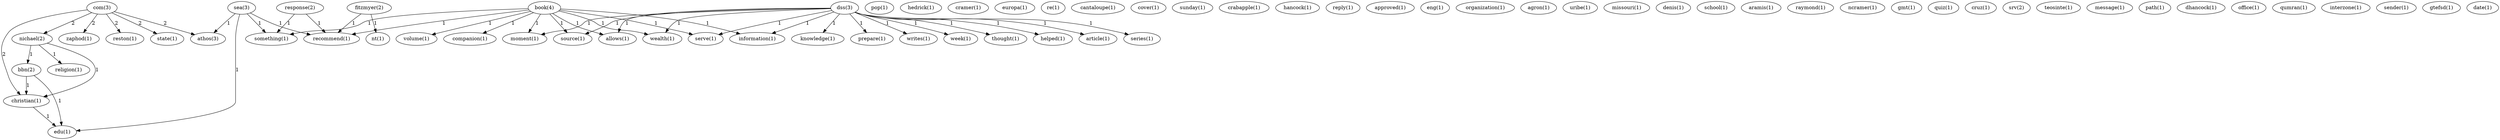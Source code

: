 digraph G {
  com [ label="com(3)" ];
  zaphod [ label="zaphod(1)" ];
  reston [ label="reston(1)" ];
  nichael [ label="nichael(2)" ];
  state [ label="state(1)" ];
  christian [ label="christian(1)" ];
  athos [ label="athos(3)" ];
  pop [ label="pop(1)" ];
  book [ label="book(4)" ];
  companion [ label="companion(1)" ];
  volume [ label="volume(1)" ];
  moment [ label="moment(1)" ];
  wealth [ label="wealth(1)" ];
  something [ label="something(1)" ];
  information [ label="information(1)" ];
  source [ label="source(1)" ];
  allows [ label="allows(1)" ];
  recommend [ label="recommend(1)" ];
  serve [ label="serve(1)" ];
  hedrick [ label="hedrick(1)" ];
  cramer [ label="cramer(1)" ];
  europa [ label="europa(1)" ];
  dss [ label="dss(3)" ];
  thought [ label="thought(1)" ];
  helped [ label="helped(1)" ];
  article [ label="article(1)" ];
  series [ label="series(1)" ];
  knowledge [ label="knowledge(1)" ];
  prepare [ label="prepare(1)" ];
  writes [ label="writes(1)" ];
  week [ label="week(1)" ];
  re [ label="re(1)" ];
  cantaloupe [ label="cantaloupe(1)" ];
  cover [ label="cover(1)" ];
  sunday [ label="sunday(1)" ];
  crabapple [ label="crabapple(1)" ];
  sea [ label="sea(3)" ];
  edu [ label="edu(1)" ];
  hancock [ label="hancock(1)" ];
  reply [ label="reply(1)" ];
  approved [ label="approved(1)" ];
  eng [ label="eng(1)" ];
  organization [ label="organization(1)" ];
  agron [ label="agron(1)" ];
  uribe [ label="uribe(1)" ];
  response [ label="response(2)" ];
  fitzmyer [ label="fitzmyer(2)" ];
  nt [ label="nt(1)" ];
  missouri [ label="missouri(1)" ];
  bbn [ label="bbn(2)" ];
  religion [ label="religion(1)" ];
  denis [ label="denis(1)" ];
  school [ label="school(1)" ];
  aramis [ label="aramis(1)" ];
  raymond [ label="raymond(1)" ];
  ncramer [ label="ncramer(1)" ];
  gmt [ label="gmt(1)" ];
  quiz [ label="quiz(1)" ];
  cruz [ label="cruz(1)" ];
  srv [ label="srv(2)" ];
  teosinte [ label="teosinte(1)" ];
  message [ label="message(1)" ];
  path [ label="path(1)" ];
  dhancock [ label="dhancock(1)" ];
  office [ label="office(1)" ];
  qumran [ label="qumran(1)" ];
  interzone [ label="interzone(1)" ];
  sender [ label="sender(1)" ];
  gtefsd [ label="gtefsd(1)" ];
  date [ label="date(1)" ];
  com -> zaphod [ label="2" ];
  com -> reston [ label="2" ];
  com -> nichael [ label="2" ];
  com -> state [ label="2" ];
  com -> christian [ label="2" ];
  com -> athos [ label="2" ];
  book -> companion [ label="1" ];
  book -> volume [ label="1" ];
  book -> moment [ label="1" ];
  book -> wealth [ label="1" ];
  book -> something [ label="1" ];
  book -> information [ label="1" ];
  book -> source [ label="1" ];
  book -> allows [ label="1" ];
  book -> recommend [ label="1" ];
  book -> serve [ label="1" ];
  dss -> moment [ label="1" ];
  dss -> thought [ label="1" ];
  dss -> wealth [ label="1" ];
  dss -> helped [ label="1" ];
  dss -> article [ label="1" ];
  dss -> series [ label="1" ];
  dss -> information [ label="1" ];
  dss -> source [ label="1" ];
  dss -> knowledge [ label="1" ];
  dss -> allows [ label="1" ];
  dss -> prepare [ label="1" ];
  dss -> writes [ label="1" ];
  dss -> week [ label="1" ];
  dss -> serve [ label="1" ];
  sea -> something [ label="1" ];
  sea -> athos [ label="1" ];
  sea -> recommend [ label="1" ];
  sea -> edu [ label="1" ];
  response -> something [ label="1" ];
  response -> recommend [ label="1" ];
  fitzmyer -> nt [ label="1" ];
  fitzmyer -> recommend [ label="1" ];
  nichael -> bbn [ label="1" ];
  nichael -> religion [ label="1" ];
  nichael -> christian [ label="1" ];
  bbn -> christian [ label="1" ];
  bbn -> edu [ label="1" ];
  christian -> edu [ label="1" ];
}
